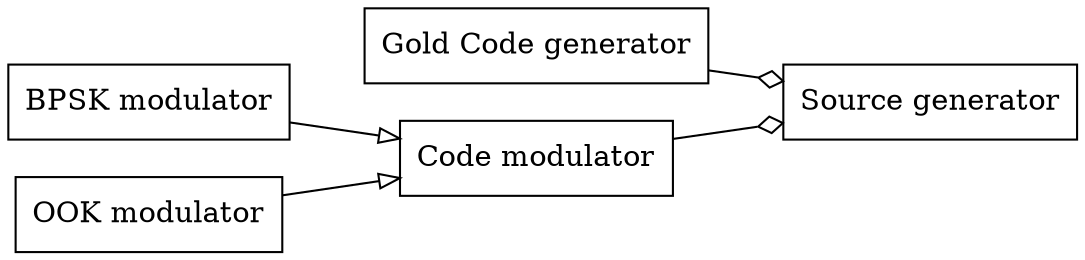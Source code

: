 digraph G {
    rankdir=LR 
    
    source_generator [shape=box, label="Source generator"];
    gold_code_generator [shape=box, label="Gold Code generator"];
    code_modulator [shape=box, label="Code modulator"];
    bpsk_modulator [shape=box, label="BPSK modulator"];
    ook_modulator [shape=box, label="OOK modulator"];
    
    gold_code_generator -> source_generator [arrowhead=ediamond];
    code_modulator -> source_generator [arrowhead=ediamond];
    bpsk_modulator -> code_modulator [arrowhead=empty];
    ook_modulator -> code_modulator [arrowhead=empty];
}
